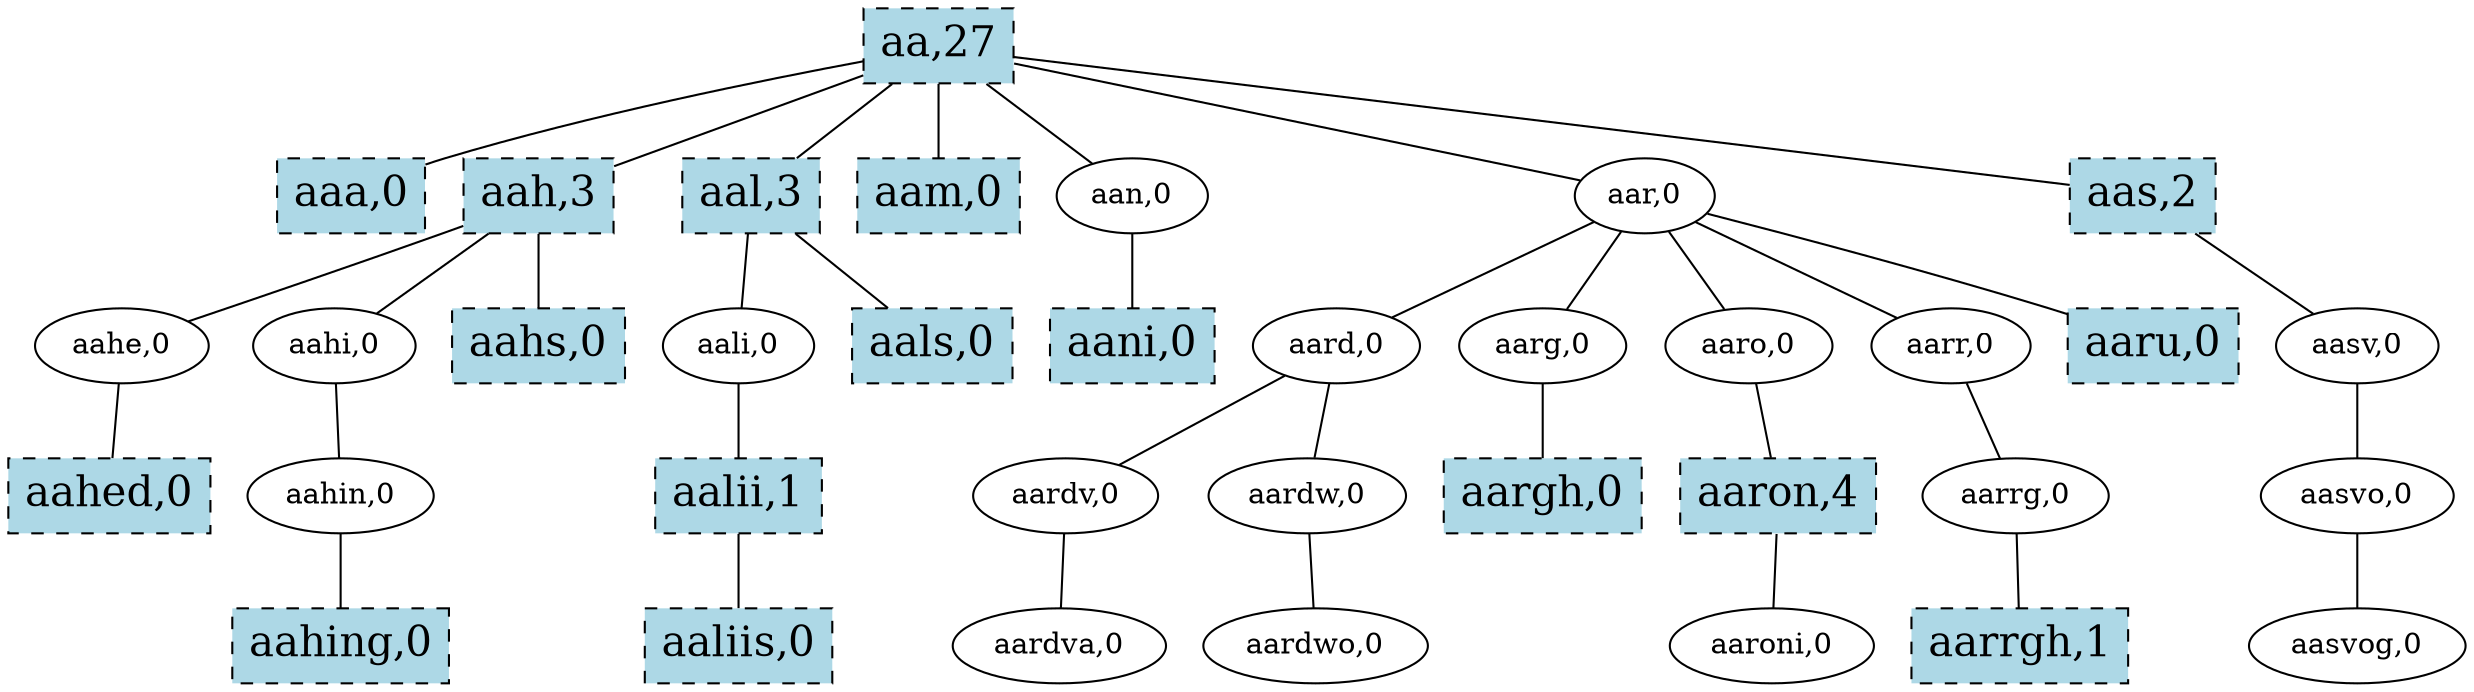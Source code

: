 graph TrieTreeGraph {
aa_ [label="aa,27"]
aa_ [style="filled,dashed",shape=box,fontsize=20.0,fillcolor=lightblue];
aa_ -- aaa_
aa_ -- aah_
aa_ -- aal_
aa_ -- aam_
aa_ -- aan_
aa_ -- aar_
aa_ -- aas_
aaa_ [label="aaa,0"]
aaa_ [style="filled,dashed",shape=box,fontsize=20.0,fillcolor=lightblue];
aah_ [label="aah,3"]
aah_ [style="filled,dashed",shape=box,fontsize=20.0,fillcolor=lightblue];
aah_ -- aahe_
aah_ -- aahi_
aah_ -- aahs_
aahe_ [label="aahe,0"]
aahe_ -- aahed_
aahed_ [label="aahed,0"]
aahed_ [style="filled,dashed",shape=box,fontsize=20.0,fillcolor=lightblue];
aahi_ [label="aahi,0"]
aahi_ -- aahin_
aahin_ [label="aahin,0"]
aahin_ -- aahing_
aahing_ [label="aahing,0"]
aahing_ [style="filled,dashed",shape=box,fontsize=20.0,fillcolor=lightblue];
aahs_ [label="aahs,0"]
aahs_ [style="filled,dashed",shape=box,fontsize=20.0,fillcolor=lightblue];
aal_ [label="aal,3"]
aal_ [style="filled,dashed",shape=box,fontsize=20.0,fillcolor=lightblue];
aal_ -- aali_
aal_ -- aals_
aali_ [label="aali,0"]
aali_ -- aalii_
aalii_ [label="aalii,1"]
aalii_ [style="filled,dashed",shape=box,fontsize=20.0,fillcolor=lightblue];
aalii_ -- aaliis_
aaliis_ [label="aaliis,0"]
aaliis_ [style="filled,dashed",shape=box,fontsize=20.0,fillcolor=lightblue];
aals_ [label="aals,0"]
aals_ [style="filled,dashed",shape=box,fontsize=20.0,fillcolor=lightblue];
aam_ [label="aam,0"]
aam_ [style="filled,dashed",shape=box,fontsize=20.0,fillcolor=lightblue];
aan_ [label="aan,0"]
aan_ -- aani_
aani_ [label="aani,0"]
aani_ [style="filled,dashed",shape=box,fontsize=20.0,fillcolor=lightblue];
aar_ [label="aar,0"]
aar_ -- aard_
aar_ -- aarg_
aar_ -- aaro_
aar_ -- aarr_
aar_ -- aaru_
aard_ [label="aard,0"]
aard_ -- aardv_
aard_ -- aardw_
aardv_ [label="aardv,0"]
aardv_ -- aardva_
aardva_ [label="aardva,0"]
aardw_ [label="aardw,0"]
aardw_ -- aardwo_
aardwo_ [label="aardwo,0"]
aarg_ [label="aarg,0"]
aarg_ -- aargh_
aargh_ [label="aargh,0"]
aargh_ [style="filled,dashed",shape=box,fontsize=20.0,fillcolor=lightblue];
aaro_ [label="aaro,0"]
aaro_ -- aaron_
aaron_ [label="aaron,4"]
aaron_ [style="filled,dashed",shape=box,fontsize=20.0,fillcolor=lightblue];
aaron_ -- aaroni_
aaroni_ [label="aaroni,0"]
aarr_ [label="aarr,0"]
aarr_ -- aarrg_
aarrg_ [label="aarrg,0"]
aarrg_ -- aarrgh_
aarrgh_ [label="aarrgh,1"]
aarrgh_ [style="filled,dashed",shape=box,fontsize=20.0,fillcolor=lightblue];
aaru_ [label="aaru,0"]
aaru_ [style="filled,dashed",shape=box,fontsize=20.0,fillcolor=lightblue];
aas_ [label="aas,2"]
aas_ [style="filled,dashed",shape=box,fontsize=20.0,fillcolor=lightblue];
aas_ -- aasv_
aasv_ [label="aasv,0"]
aasv_ -- aasvo_
aasvo_ [label="aasvo,0"]
aasvo_ -- aasvog_
aasvog_ [label="aasvog,0"]
}
